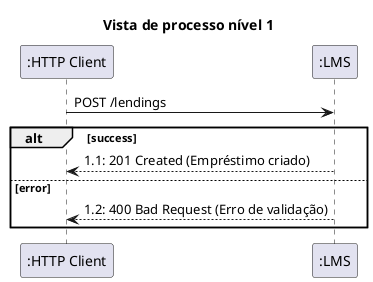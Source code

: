 @startuml
hide circle
skinparam classAttributeIconSize 0
title Vista de processo nível 1

participant ":HTTP Client" as Client
participant ":LMS" as System

' Criação de autor
Client -> System: POST /lendings
alt success
    System --> Client: 1.1: 201 Created (Empréstimo criado)
else error
    System --> Client: 1.2: 400 Bad Request (Erro de validação)
end




@enduml
